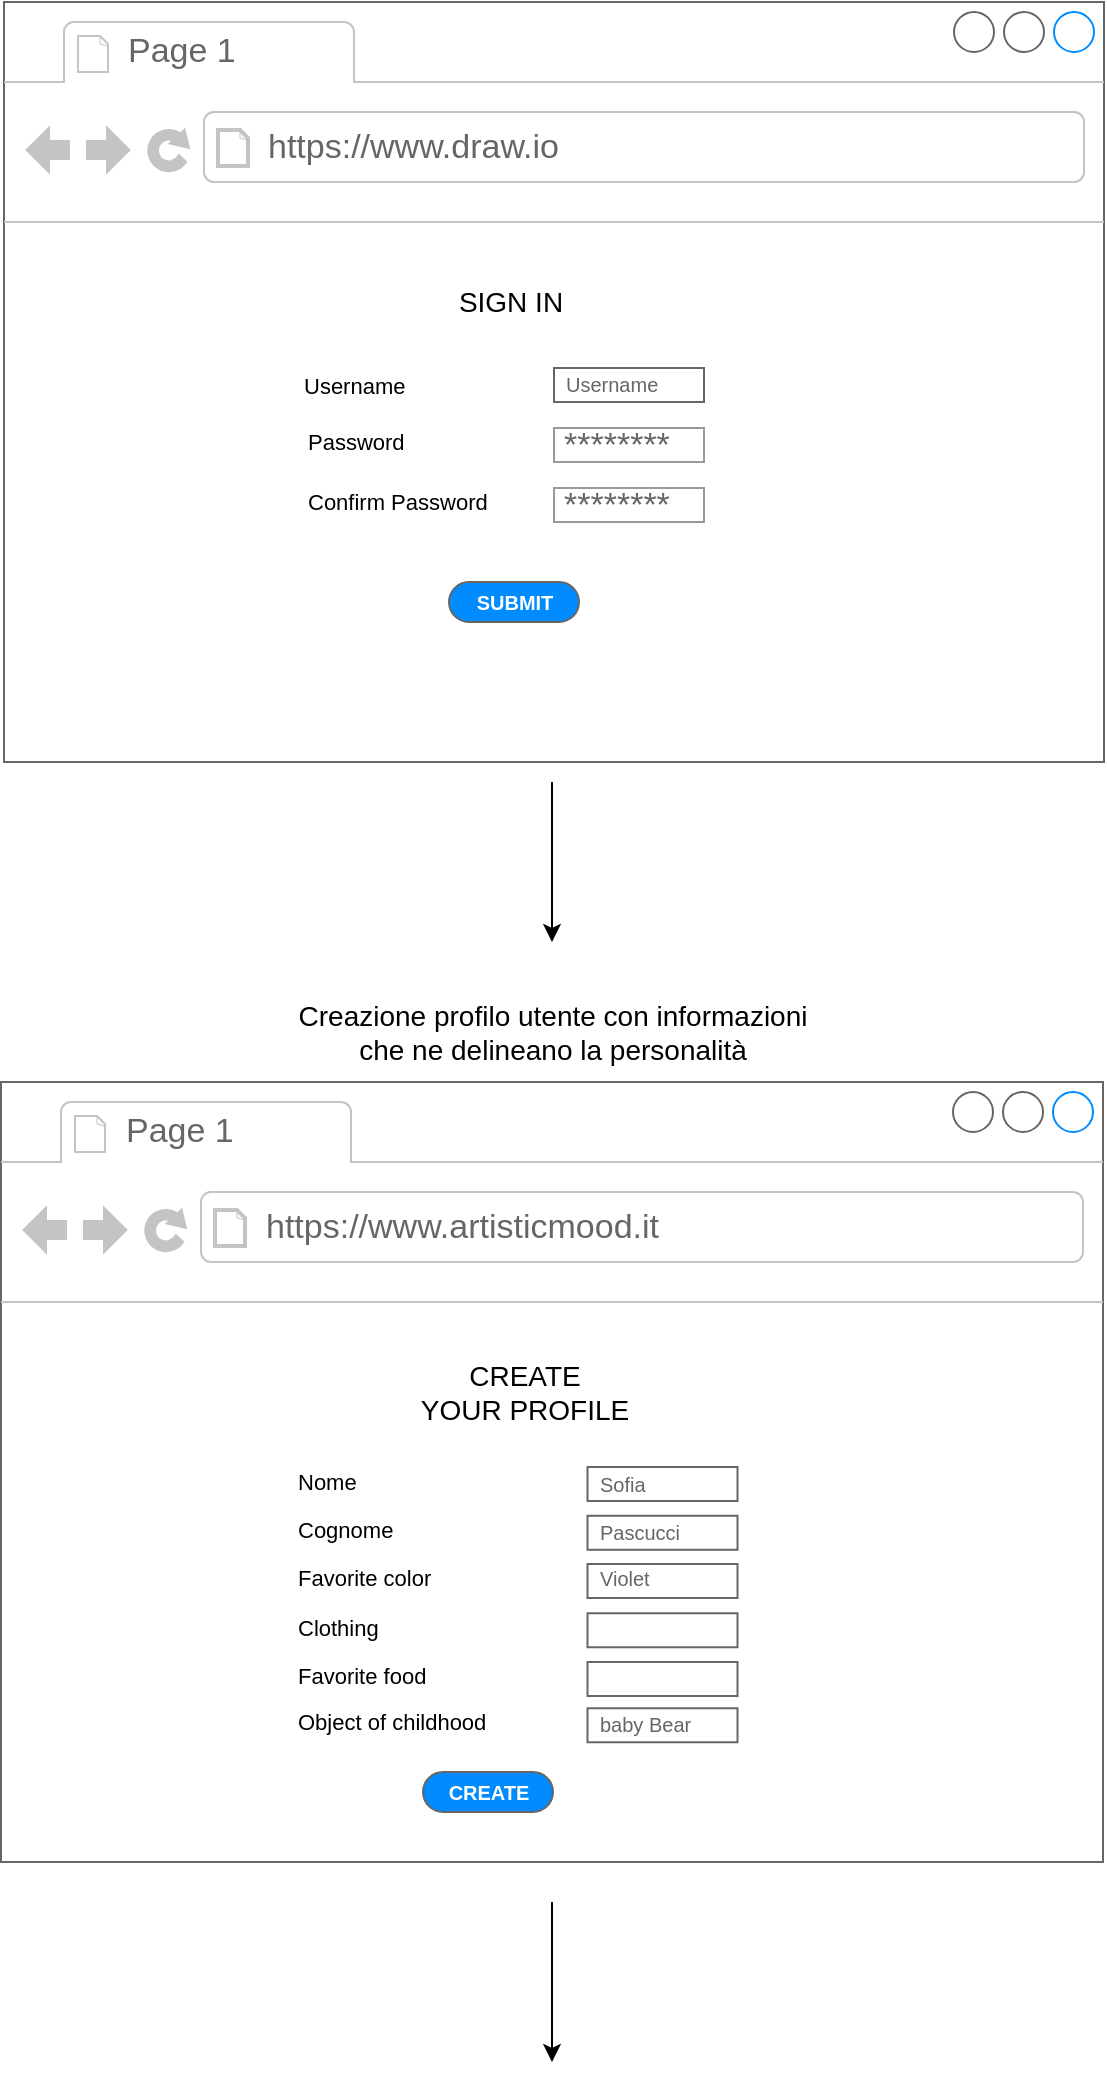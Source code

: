 <mxfile version="14.6.13" type="github">
  <diagram id="t-vG8ZV_y40gXpaXllgX" name="Page-1">
    <mxGraphModel dx="868" dy="1651" grid="1" gridSize="10" guides="1" tooltips="1" connect="1" arrows="1" fold="1" page="1" pageScale="1" pageWidth="827" pageHeight="1169" math="0" shadow="0">
      <root>
        <mxCell id="0" />
        <mxCell id="1" parent="0" />
        <mxCell id="Rd8o1q79E7iB4HKp2Ns0-10" value="&lt;font style=&quot;font-size: 14px&quot;&gt;Creazione profilo utente con informazioni&lt;br&gt;che ne delineano la personalità&lt;/font&gt;" style="text;html=1;resizable=0;autosize=1;align=center;verticalAlign=middle;points=[];fillColor=none;strokeColor=none;rounded=0;fontSize=10;" parent="1" vertex="1">
          <mxGeometry x="278" y="-630" width="270" height="30" as="geometry" />
        </mxCell>
        <mxCell id="Rd8o1q79E7iB4HKp2Ns0-11" value="" style="endArrow=classic;html=1;" parent="1" edge="1">
          <mxGeometry width="50" height="50" relative="1" as="geometry">
            <mxPoint x="413" y="-740" as="sourcePoint" />
            <mxPoint x="413" y="-660" as="targetPoint" />
          </mxGeometry>
        </mxCell>
        <mxCell id="Rd8o1q79E7iB4HKp2Ns0-12" value="" style="strokeWidth=1;shadow=0;dashed=0;align=center;html=1;shape=mxgraph.mockup.containers.browserWindow;rSize=0;strokeColor=#666666;strokeColor2=#008cff;strokeColor3=#c4c4c4;mainText=,;recursiveResize=0;" parent="1" vertex="1">
          <mxGeometry x="137.5" y="-590" width="551" height="390" as="geometry" />
        </mxCell>
        <mxCell id="Rd8o1q79E7iB4HKp2Ns0-13" value="Page 1" style="strokeWidth=1;shadow=0;dashed=0;align=center;html=1;shape=mxgraph.mockup.containers.anchor;fontSize=17;fontColor=#666666;align=left;" parent="Rd8o1q79E7iB4HKp2Ns0-12" vertex="1">
          <mxGeometry x="60" y="12" width="110" height="26" as="geometry" />
        </mxCell>
        <mxCell id="Rd8o1q79E7iB4HKp2Ns0-14" value="https://www.artisticmood.it" style="strokeWidth=1;shadow=0;dashed=0;align=center;html=1;shape=mxgraph.mockup.containers.anchor;rSize=0;fontSize=17;fontColor=#666666;align=left;" parent="Rd8o1q79E7iB4HKp2Ns0-12" vertex="1">
          <mxGeometry x="130" y="60" width="250" height="26" as="geometry" />
        </mxCell>
        <mxCell id="Rd8o1q79E7iB4HKp2Ns0-15" value="" style="shape=image;html=1;verticalAlign=top;verticalLabelPosition=bottom;labelBackgroundColor=#ffffff;imageAspect=0;aspect=fixed;image=https://cdn4.iconfinder.com/data/icons/basic-ui-2-line/32/person-people-man-profile-human-128.png;strokeWidth=1;" parent="Rd8o1q79E7iB4HKp2Ns0-12" vertex="1">
          <mxGeometry x="156" y="135" width="40" height="40" as="geometry" />
        </mxCell>
        <mxCell id="Rd8o1q79E7iB4HKp2Ns0-16" value="&lt;font style=&quot;font-size: 14px&quot;&gt;CREATE &lt;br&gt;YOUR PROFILE&lt;/font&gt;" style="text;html=1;resizable=0;autosize=1;align=center;verticalAlign=middle;points=[];fillColor=none;strokeColor=none;rounded=0;" parent="Rd8o1q79E7iB4HKp2Ns0-12" vertex="1">
          <mxGeometry x="201" y="135" width="120" height="40" as="geometry" />
        </mxCell>
        <mxCell id="Rd8o1q79E7iB4HKp2Ns0-17" value="" style="strokeWidth=1;shadow=0;dashed=0;align=center;html=1;shape=mxgraph.mockup.text.textBox;fontColor=#666666;align=left;fontSize=17;spacingLeft=4;spacingTop=-3;strokeColor=#666666;mainText=" parent="Rd8o1q79E7iB4HKp2Ns0-12" vertex="1">
          <mxGeometry x="293.25" y="265.63" width="75" height="17" as="geometry" />
        </mxCell>
        <mxCell id="Rd8o1q79E7iB4HKp2Ns0-18" value="&lt;span style=&quot;font-size: 10px&quot;&gt;Violet&lt;/span&gt;" style="strokeWidth=1;shadow=0;dashed=0;align=left;html=1;shape=mxgraph.mockup.text.textBox;fontColor=#666666;align=left;fontSize=10;spacingLeft=4;spacingTop=-3;strokeColor=#666666;mainText=" parent="Rd8o1q79E7iB4HKp2Ns0-12" vertex="1">
          <mxGeometry x="293.25" y="241" width="75" height="17" as="geometry" />
        </mxCell>
        <mxCell id="Rd8o1q79E7iB4HKp2Ns0-19" value="" style="strokeWidth=1;shadow=0;dashed=0;align=center;html=1;shape=mxgraph.mockup.text.textBox;fontColor=#666666;align=left;fontSize=17;spacingLeft=4;spacingTop=-3;strokeColor=#666666;mainText=" parent="Rd8o1q79E7iB4HKp2Ns0-12" vertex="1">
          <mxGeometry x="293.25" y="290.0" width="75" height="17" as="geometry" />
        </mxCell>
        <mxCell id="Rd8o1q79E7iB4HKp2Ns0-20" value="&lt;span style=&quot;font-size: 10px&quot;&gt;baby Bear&lt;/span&gt;" style="strokeWidth=1;shadow=0;dashed=0;align=center;html=1;shape=mxgraph.mockup.text.textBox;fontColor=#666666;align=left;fontSize=17;spacingLeft=4;spacingTop=-3;strokeColor=#666666;mainText=" parent="Rd8o1q79E7iB4HKp2Ns0-12" vertex="1">
          <mxGeometry x="293.25" y="313.13" width="75" height="17" as="geometry" />
        </mxCell>
        <mxCell id="Rd8o1q79E7iB4HKp2Ns0-21" value="&lt;font style=&quot;font-size: 11px&quot;&gt;Favorite color&lt;/font&gt;" style="text;html=1;resizable=0;autosize=1;align=left;verticalAlign=middle;points=[];fillColor=none;strokeColor=none;rounded=0;" parent="Rd8o1q79E7iB4HKp2Ns0-12" vertex="1">
          <mxGeometry x="146" y="238.0" width="80" height="20" as="geometry" />
        </mxCell>
        <mxCell id="Rd8o1q79E7iB4HKp2Ns0-22" value="&lt;font style=&quot;font-size: 11px&quot;&gt;Clothing&lt;/font&gt;" style="text;html=1;resizable=0;autosize=1;align=left;verticalAlign=middle;points=[];fillColor=none;strokeColor=none;rounded=0;" parent="Rd8o1q79E7iB4HKp2Ns0-12" vertex="1">
          <mxGeometry x="146" y="262.63" width="60" height="20" as="geometry" />
        </mxCell>
        <mxCell id="Rd8o1q79E7iB4HKp2Ns0-23" value="&lt;font style=&quot;font-size: 11px&quot;&gt;Favorite food&lt;/font&gt;" style="text;html=1;resizable=0;autosize=1;align=left;verticalAlign=middle;points=[];fillColor=none;strokeColor=none;rounded=0;" parent="Rd8o1q79E7iB4HKp2Ns0-12" vertex="1">
          <mxGeometry x="146" y="287.0" width="80" height="20" as="geometry" />
        </mxCell>
        <mxCell id="Rd8o1q79E7iB4HKp2Ns0-24" value="&lt;font style=&quot;font-size: 11px&quot;&gt;Object of childhood&lt;/font&gt;" style="text;html=1;resizable=0;autosize=1;align=left;verticalAlign=middle;points=[];fillColor=none;strokeColor=none;rounded=0;" parent="Rd8o1q79E7iB4HKp2Ns0-12" vertex="1">
          <mxGeometry x="146" y="310.13" width="110" height="20" as="geometry" />
        </mxCell>
        <mxCell id="Rd8o1q79E7iB4HKp2Ns0-25" value="&lt;font style=&quot;font-size: 11px&quot;&gt;Nome&lt;/font&gt;" style="text;html=1;resizable=0;autosize=1;align=left;verticalAlign=middle;points=[];fillColor=none;strokeColor=none;rounded=0;" parent="Rd8o1q79E7iB4HKp2Ns0-12" vertex="1">
          <mxGeometry x="146" y="189.5" width="40" height="20" as="geometry" />
        </mxCell>
        <mxCell id="Rd8o1q79E7iB4HKp2Ns0-26" value="&lt;font style=&quot;font-size: 10px&quot;&gt;Sofia&lt;/font&gt;" style="strokeWidth=1;shadow=0;dashed=0;align=center;html=1;shape=mxgraph.mockup.text.textBox;fontColor=#666666;align=left;fontSize=17;spacingLeft=4;spacingTop=-3;strokeColor=#666666;mainText=" parent="Rd8o1q79E7iB4HKp2Ns0-12" vertex="1">
          <mxGeometry x="293.25" y="192.5" width="75" height="17" as="geometry" />
        </mxCell>
        <mxCell id="Rd8o1q79E7iB4HKp2Ns0-27" value="CREATE" style="strokeWidth=1;shadow=0;dashed=0;align=center;html=1;shape=mxgraph.mockup.buttons.button;strokeColor=#666666;fontColor=#ffffff;mainText=;buttonStyle=round;fontSize=10;fontStyle=1;fillColor=#008cff;whiteSpace=wrap;" parent="Rd8o1q79E7iB4HKp2Ns0-12" vertex="1">
          <mxGeometry x="211" y="345" width="65" height="20" as="geometry" />
        </mxCell>
        <mxCell id="Rd8o1q79E7iB4HKp2Ns0-28" value="&lt;font style=&quot;font-size: 11px&quot;&gt;Cognome&lt;/font&gt;" style="text;html=1;resizable=0;autosize=1;align=left;verticalAlign=middle;points=[];fillColor=none;strokeColor=none;rounded=0;" parent="Rd8o1q79E7iB4HKp2Ns0-12" vertex="1">
          <mxGeometry x="146" y="213.88" width="60" height="20" as="geometry" />
        </mxCell>
        <mxCell id="Rd8o1q79E7iB4HKp2Ns0-29" value="&lt;font style=&quot;font-size: 10px&quot;&gt;Pascucci&lt;/font&gt;" style="strokeWidth=1;shadow=0;dashed=0;align=center;html=1;shape=mxgraph.mockup.text.textBox;fontColor=#666666;align=left;fontSize=17;spacingLeft=4;spacingTop=-3;strokeColor=#666666;mainText=" parent="Rd8o1q79E7iB4HKp2Ns0-12" vertex="1">
          <mxGeometry x="293.25" y="216.88" width="75" height="17" as="geometry" />
        </mxCell>
        <mxCell id="Rd8o1q79E7iB4HKp2Ns0-30" value="" style="endArrow=classic;html=1;" parent="1" edge="1">
          <mxGeometry width="50" height="50" relative="1" as="geometry">
            <mxPoint x="413" y="-180" as="sourcePoint" />
            <mxPoint x="413" y="-100" as="targetPoint" />
          </mxGeometry>
        </mxCell>
        <mxCell id="C6vwGbydI0JJqS3rU_vb-1" value="" style="strokeWidth=1;shadow=0;dashed=0;align=center;html=1;shape=mxgraph.mockup.containers.browserWindow;rSize=0;strokeColor=#666666;strokeColor2=#008cff;strokeColor3=#c4c4c4;mainText=,;recursiveResize=0;" vertex="1" parent="1">
          <mxGeometry x="139" y="-1130" width="550" height="380" as="geometry" />
        </mxCell>
        <mxCell id="C6vwGbydI0JJqS3rU_vb-2" value="Page 1" style="strokeWidth=1;shadow=0;dashed=0;align=center;html=1;shape=mxgraph.mockup.containers.anchor;fontSize=17;fontColor=#666666;align=left;" vertex="1" parent="C6vwGbydI0JJqS3rU_vb-1">
          <mxGeometry x="60" y="12" width="110" height="26" as="geometry" />
        </mxCell>
        <mxCell id="C6vwGbydI0JJqS3rU_vb-3" value="https://www.draw.io" style="strokeWidth=1;shadow=0;dashed=0;align=center;html=1;shape=mxgraph.mockup.containers.anchor;rSize=0;fontSize=17;fontColor=#666666;align=left;" vertex="1" parent="C6vwGbydI0JJqS3rU_vb-1">
          <mxGeometry x="130" y="60" width="250" height="26" as="geometry" />
        </mxCell>
        <mxCell id="C6vwGbydI0JJqS3rU_vb-4" value="&lt;font style=&quot;font-size: 10px&quot;&gt;Username&lt;/font&gt;" style="strokeWidth=1;shadow=0;dashed=0;align=center;html=1;shape=mxgraph.mockup.text.textBox;fontColor=#666666;align=left;fontSize=17;spacingLeft=4;spacingTop=-3;strokeColor=#666666;mainText=" vertex="1" parent="C6vwGbydI0JJqS3rU_vb-1">
          <mxGeometry x="275" y="183" width="75" height="17" as="geometry" />
        </mxCell>
        <mxCell id="C6vwGbydI0JJqS3rU_vb-5" value="&lt;font style=&quot;font-size: 11px&quot;&gt;Username&lt;/font&gt;" style="text;html=1;resizable=0;autosize=1;align=left;verticalAlign=middle;points=[];fillColor=none;strokeColor=none;rounded=0;" vertex="1" parent="C6vwGbydI0JJqS3rU_vb-1">
          <mxGeometry x="147.5" y="181.5" width="70" height="20" as="geometry" />
        </mxCell>
        <mxCell id="C6vwGbydI0JJqS3rU_vb-6" value="&lt;font style=&quot;font-size: 11px&quot;&gt;Password&lt;/font&gt;" style="text;html=1;resizable=0;autosize=1;align=left;verticalAlign=middle;points=[];fillColor=none;strokeColor=none;rounded=0;" vertex="1" parent="C6vwGbydI0JJqS3rU_vb-1">
          <mxGeometry x="150" y="210" width="60" height="20" as="geometry" />
        </mxCell>
        <mxCell id="C6vwGbydI0JJqS3rU_vb-7" value="********" style="strokeWidth=1;shadow=0;dashed=0;align=center;html=1;shape=mxgraph.mockup.forms.pwField;strokeColor=#999999;mainText=;align=left;fontColor=#666666;fontSize=17;spacingLeft=3;" vertex="1" parent="C6vwGbydI0JJqS3rU_vb-1">
          <mxGeometry x="275" y="213" width="75" height="17" as="geometry" />
        </mxCell>
        <mxCell id="C6vwGbydI0JJqS3rU_vb-8" value="SUBMIT" style="strokeWidth=1;shadow=0;dashed=0;align=center;html=1;shape=mxgraph.mockup.buttons.button;strokeColor=#666666;fontColor=#ffffff;mainText=;buttonStyle=round;fontSize=10;fontStyle=1;fillColor=#008cff;whiteSpace=wrap;" vertex="1" parent="C6vwGbydI0JJqS3rU_vb-1">
          <mxGeometry x="222.5" y="290" width="65" height="20" as="geometry" />
        </mxCell>
        <mxCell id="C6vwGbydI0JJqS3rU_vb-9" value="&lt;font style=&quot;font-size: 14px&quot;&gt;SIGN IN&lt;/font&gt;" style="text;html=1;resizable=0;autosize=1;align=center;verticalAlign=middle;points=[];fillColor=none;strokeColor=none;rounded=0;" vertex="1" parent="C6vwGbydI0JJqS3rU_vb-1">
          <mxGeometry x="217.5" y="140" width="70" height="20" as="geometry" />
        </mxCell>
        <mxCell id="C6vwGbydI0JJqS3rU_vb-10" value="&lt;font style=&quot;font-size: 11px&quot;&gt;Confirm Password&lt;/font&gt;" style="text;html=1;resizable=0;autosize=1;align=left;verticalAlign=middle;points=[];fillColor=none;strokeColor=none;rounded=0;" vertex="1" parent="C6vwGbydI0JJqS3rU_vb-1">
          <mxGeometry x="150" y="240" width="110" height="20" as="geometry" />
        </mxCell>
        <mxCell id="C6vwGbydI0JJqS3rU_vb-11" value="********" style="strokeWidth=1;shadow=0;dashed=0;align=center;html=1;shape=mxgraph.mockup.forms.pwField;strokeColor=#999999;mainText=;align=left;fontColor=#666666;fontSize=17;spacingLeft=3;" vertex="1" parent="C6vwGbydI0JJqS3rU_vb-1">
          <mxGeometry x="275" y="243" width="75" height="17" as="geometry" />
        </mxCell>
      </root>
    </mxGraphModel>
  </diagram>
</mxfile>
